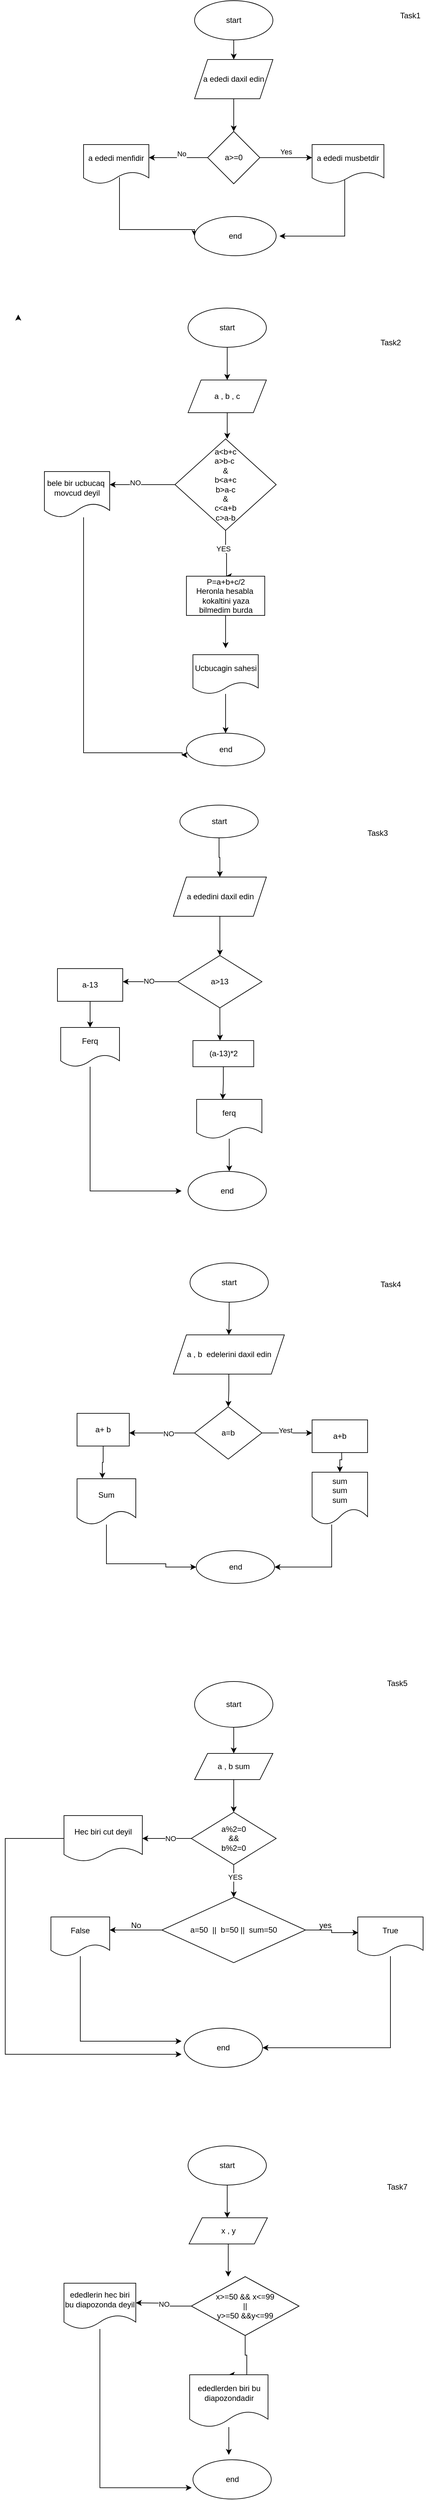 <mxfile version="22.1.8" type="device">
  <diagram name="Page-1" id="ob75z8xXaZugc4zQimvd">
    <mxGraphModel dx="1050" dy="522" grid="1" gridSize="10" guides="1" tooltips="1" connect="1" arrows="1" fold="1" page="1" pageScale="1" pageWidth="850" pageHeight="1100" math="0" shadow="0">
      <root>
        <mxCell id="0" />
        <mxCell id="1" parent="0" />
        <mxCell id="2jEyeMEA7Xcbfig8s42V-2" style="edgeStyle=orthogonalEdgeStyle;rounded=0;orthogonalLoop=1;jettySize=auto;html=1;" parent="1" source="2jEyeMEA7Xcbfig8s42V-1" edge="1">
          <mxGeometry relative="1" as="geometry">
            <mxPoint x="420" y="110" as="targetPoint" />
          </mxGeometry>
        </mxCell>
        <mxCell id="2jEyeMEA7Xcbfig8s42V-1" value="start" style="ellipse;whiteSpace=wrap;html=1;" parent="1" vertex="1">
          <mxGeometry x="360" y="20" width="120" height="60" as="geometry" />
        </mxCell>
        <mxCell id="2jEyeMEA7Xcbfig8s42V-17" style="edgeStyle=orthogonalEdgeStyle;rounded=0;orthogonalLoop=1;jettySize=auto;html=1;entryX=0;entryY=0.5;entryDx=0;entryDy=0;" parent="1" target="2jEyeMEA7Xcbfig8s42V-16" edge="1">
          <mxGeometry relative="1" as="geometry">
            <mxPoint x="245" y="380" as="targetPoint" />
            <Array as="points">
              <mxPoint x="245" y="370" />
            </Array>
            <mxPoint x="245" y="290" as="sourcePoint" />
          </mxGeometry>
        </mxCell>
        <mxCell id="2jEyeMEA7Xcbfig8s42V-9" style="edgeStyle=orthogonalEdgeStyle;rounded=0;orthogonalLoop=1;jettySize=auto;html=1;exitX=0.5;exitY=1;exitDx=0;exitDy=0;entryX=0.5;entryY=0;entryDx=0;entryDy=0;" parent="1" source="2jEyeMEA7Xcbfig8s42V-5" target="2jEyeMEA7Xcbfig8s42V-7" edge="1">
          <mxGeometry relative="1" as="geometry" />
        </mxCell>
        <mxCell id="2jEyeMEA7Xcbfig8s42V-5" value="a ededi daxil edin" style="shape=parallelogram;perimeter=parallelogramPerimeter;whiteSpace=wrap;html=1;fixedSize=1;" parent="1" vertex="1">
          <mxGeometry x="360" y="110" width="120" height="60" as="geometry" />
        </mxCell>
        <mxCell id="2jEyeMEA7Xcbfig8s42V-10" style="edgeStyle=orthogonalEdgeStyle;rounded=0;orthogonalLoop=1;jettySize=auto;html=1;" parent="1" source="2jEyeMEA7Xcbfig8s42V-7" edge="1">
          <mxGeometry relative="1" as="geometry">
            <mxPoint x="290" y="260" as="targetPoint" />
          </mxGeometry>
        </mxCell>
        <mxCell id="2jEyeMEA7Xcbfig8s42V-11" value="No" style="edgeLabel;html=1;align=center;verticalAlign=middle;resizable=0;points=[];" parent="2jEyeMEA7Xcbfig8s42V-10" vertex="1" connectable="0">
          <mxGeometry x="-0.112" y="-6" relative="1" as="geometry">
            <mxPoint as="offset" />
          </mxGeometry>
        </mxCell>
        <mxCell id="2jEyeMEA7Xcbfig8s42V-13" style="edgeStyle=orthogonalEdgeStyle;rounded=0;orthogonalLoop=1;jettySize=auto;html=1;exitX=1;exitY=0.5;exitDx=0;exitDy=0;" parent="1" source="2jEyeMEA7Xcbfig8s42V-7" edge="1">
          <mxGeometry relative="1" as="geometry">
            <mxPoint x="540" y="260" as="targetPoint" />
          </mxGeometry>
        </mxCell>
        <mxCell id="2jEyeMEA7Xcbfig8s42V-14" value="Yes" style="edgeLabel;html=1;align=center;verticalAlign=middle;resizable=0;points=[];" parent="2jEyeMEA7Xcbfig8s42V-13" vertex="1" connectable="0">
          <mxGeometry x="-0.011" y="9" relative="1" as="geometry">
            <mxPoint x="-9" y="-9" as="offset" />
          </mxGeometry>
        </mxCell>
        <mxCell id="2jEyeMEA7Xcbfig8s42V-7" value="a&amp;gt;=0" style="rhombus;whiteSpace=wrap;html=1;" parent="1" vertex="1">
          <mxGeometry x="380" y="220" width="80" height="80" as="geometry" />
        </mxCell>
        <mxCell id="2jEyeMEA7Xcbfig8s42V-20" style="edgeStyle=orthogonalEdgeStyle;rounded=0;orthogonalLoop=1;jettySize=auto;html=1;" parent="1" edge="1">
          <mxGeometry relative="1" as="geometry">
            <mxPoint x="490" y="380" as="targetPoint" />
            <Array as="points">
              <mxPoint x="590" y="380" />
            </Array>
            <mxPoint x="590" y="290" as="sourcePoint" />
          </mxGeometry>
        </mxCell>
        <mxCell id="2jEyeMEA7Xcbfig8s42V-16" value="end" style="ellipse;whiteSpace=wrap;html=1;" parent="1" vertex="1">
          <mxGeometry x="360" y="350" width="125" height="60" as="geometry" />
        </mxCell>
        <mxCell id="T3my3VKyAPF62jHyJU0w-1" value="a ededi menfidir" style="shape=document;whiteSpace=wrap;html=1;boundedLbl=1;" parent="1" vertex="1">
          <mxGeometry x="190" y="240" width="100" height="60" as="geometry" />
        </mxCell>
        <mxCell id="T3my3VKyAPF62jHyJU0w-2" value="a ededi musbetdir" style="shape=document;whiteSpace=wrap;html=1;boundedLbl=1;" parent="1" vertex="1">
          <mxGeometry x="540" y="240" width="110" height="60" as="geometry" />
        </mxCell>
        <mxCell id="T3my3VKyAPF62jHyJU0w-4" style="edgeStyle=orthogonalEdgeStyle;rounded=0;orthogonalLoop=1;jettySize=auto;html=1;" parent="1" source="T3my3VKyAPF62jHyJU0w-3" edge="1">
          <mxGeometry relative="1" as="geometry">
            <mxPoint x="410" y="600" as="targetPoint" />
          </mxGeometry>
        </mxCell>
        <mxCell id="T3my3VKyAPF62jHyJU0w-3" value="start" style="ellipse;whiteSpace=wrap;html=1;" parent="1" vertex="1">
          <mxGeometry x="350" y="490" width="120" height="60" as="geometry" />
        </mxCell>
        <mxCell id="T3my3VKyAPF62jHyJU0w-7" style="edgeStyle=orthogonalEdgeStyle;rounded=0;orthogonalLoop=1;jettySize=auto;html=1;" parent="1" source="T3my3VKyAPF62jHyJU0w-5" edge="1">
          <mxGeometry relative="1" as="geometry">
            <mxPoint x="410" y="690" as="targetPoint" />
          </mxGeometry>
        </mxCell>
        <mxCell id="T3my3VKyAPF62jHyJU0w-5" value="a , b , c" style="shape=parallelogram;perimeter=parallelogramPerimeter;whiteSpace=wrap;html=1;fixedSize=1;" parent="1" vertex="1">
          <mxGeometry x="350" y="600" width="120" height="50" as="geometry" />
        </mxCell>
        <mxCell id="T3my3VKyAPF62jHyJU0w-8" style="edgeStyle=orthogonalEdgeStyle;rounded=0;orthogonalLoop=1;jettySize=auto;html=1;" parent="1" source="T3my3VKyAPF62jHyJU0w-6" edge="1">
          <mxGeometry relative="1" as="geometry">
            <mxPoint x="230" y="760" as="targetPoint" />
          </mxGeometry>
        </mxCell>
        <mxCell id="T3my3VKyAPF62jHyJU0w-9" value="NO" style="edgeLabel;html=1;align=center;verticalAlign=middle;resizable=0;points=[];" parent="T3my3VKyAPF62jHyJU0w-8" vertex="1" connectable="0">
          <mxGeometry x="0.219" y="-4" relative="1" as="geometry">
            <mxPoint as="offset" />
          </mxGeometry>
        </mxCell>
        <mxCell id="T3my3VKyAPF62jHyJU0w-20" style="edgeStyle=orthogonalEdgeStyle;rounded=0;orthogonalLoop=1;jettySize=auto;html=1;" parent="1" source="T3my3VKyAPF62jHyJU0w-6" edge="1">
          <mxGeometry relative="1" as="geometry">
            <mxPoint x="408" y="900" as="targetPoint" />
            <Array as="points">
              <mxPoint x="408" y="865" />
              <mxPoint x="409" y="865" />
            </Array>
          </mxGeometry>
        </mxCell>
        <mxCell id="T3my3VKyAPF62jHyJU0w-21" value="YES" style="edgeLabel;html=1;align=center;verticalAlign=middle;resizable=0;points=[];" parent="T3my3VKyAPF62jHyJU0w-20" vertex="1" connectable="0">
          <mxGeometry x="-0.223" y="-4" relative="1" as="geometry">
            <mxPoint as="offset" />
          </mxGeometry>
        </mxCell>
        <mxCell id="T3my3VKyAPF62jHyJU0w-6" value="a&amp;lt;b+c&lt;br&gt;a&amp;gt;b-c&amp;nbsp;&lt;br&gt;&amp;amp;&lt;br&gt;b&amp;lt;a+c&lt;br&gt;b&amp;gt;a-c&lt;br&gt;&amp;amp;&lt;br&gt;c&amp;lt;a+b&lt;br&gt;c&amp;gt;a-b" style="rhombus;whiteSpace=wrap;html=1;" parent="1" vertex="1">
          <mxGeometry x="330" y="690" width="155" height="140" as="geometry" />
        </mxCell>
        <mxCell id="T3my3VKyAPF62jHyJU0w-28" style="edgeStyle=orthogonalEdgeStyle;rounded=0;orthogonalLoop=1;jettySize=auto;html=1;" parent="1" edge="1">
          <mxGeometry relative="1" as="geometry">
            <mxPoint x="340" y="1173.2" as="targetPoint" />
            <mxPoint x="190" y="810" as="sourcePoint" />
            <Array as="points">
              <mxPoint x="190" y="1170" />
              <mxPoint x="341" y="1170" />
            </Array>
          </mxGeometry>
        </mxCell>
        <mxCell id="T3my3VKyAPF62jHyJU0w-17" value="bele bir ucbucaq&amp;nbsp;&lt;br&gt;movcud deyil" style="shape=document;whiteSpace=wrap;html=1;boundedLbl=1;" parent="1" vertex="1">
          <mxGeometry x="130" y="740" width="100" height="70" as="geometry" />
        </mxCell>
        <mxCell id="T3my3VKyAPF62jHyJU0w-18" style="edgeStyle=orthogonalEdgeStyle;rounded=0;orthogonalLoop=1;jettySize=auto;html=1;exitX=1;exitY=0.5;exitDx=0;exitDy=0;entryX=1;entryY=0.405;entryDx=0;entryDy=0;entryPerimeter=0;" parent="1" edge="1">
          <mxGeometry relative="1" as="geometry">
            <mxPoint x="90" y="507.6" as="sourcePoint" />
            <mxPoint x="90" y="500.0" as="targetPoint" />
          </mxGeometry>
        </mxCell>
        <mxCell id="T3my3VKyAPF62jHyJU0w-23" style="edgeStyle=orthogonalEdgeStyle;rounded=0;orthogonalLoop=1;jettySize=auto;html=1;" parent="1" source="T3my3VKyAPF62jHyJU0w-22" edge="1">
          <mxGeometry relative="1" as="geometry">
            <mxPoint x="407.5" y="1010" as="targetPoint" />
          </mxGeometry>
        </mxCell>
        <mxCell id="T3my3VKyAPF62jHyJU0w-22" value="P=a+b+c/2&lt;br&gt;Heronla hesabla&amp;nbsp;&lt;br&gt;kokaltini yaza bilmedim burda" style="rounded=0;whiteSpace=wrap;html=1;" parent="1" vertex="1">
          <mxGeometry x="347.5" y="900" width="120" height="60" as="geometry" />
        </mxCell>
        <mxCell id="T3my3VKyAPF62jHyJU0w-25" style="edgeStyle=orthogonalEdgeStyle;rounded=0;orthogonalLoop=1;jettySize=auto;html=1;" parent="1" source="T3my3VKyAPF62jHyJU0w-24" edge="1">
          <mxGeometry relative="1" as="geometry">
            <mxPoint x="407.5" y="1140" as="targetPoint" />
          </mxGeometry>
        </mxCell>
        <mxCell id="T3my3VKyAPF62jHyJU0w-24" value="Ucbucagin sahesi" style="shape=document;whiteSpace=wrap;html=1;boundedLbl=1;" parent="1" vertex="1">
          <mxGeometry x="357.5" y="1020" width="100" height="60" as="geometry" />
        </mxCell>
        <mxCell id="T3my3VKyAPF62jHyJU0w-27" value="end" style="ellipse;whiteSpace=wrap;html=1;" parent="1" vertex="1">
          <mxGeometry x="347.5" y="1140" width="120" height="50" as="geometry" />
        </mxCell>
        <mxCell id="T3my3VKyAPF62jHyJU0w-33" style="edgeStyle=orthogonalEdgeStyle;rounded=0;orthogonalLoop=1;jettySize=auto;html=1;exitX=0.5;exitY=1;exitDx=0;exitDy=0;" parent="1" source="T3my3VKyAPF62jHyJU0w-30" target="T3my3VKyAPF62jHyJU0w-34" edge="1">
          <mxGeometry relative="1" as="geometry">
            <mxPoint x="398" y="1360" as="targetPoint" />
          </mxGeometry>
        </mxCell>
        <mxCell id="T3my3VKyAPF62jHyJU0w-30" value="start" style="ellipse;whiteSpace=wrap;html=1;" parent="1" vertex="1">
          <mxGeometry x="337.5" y="1250" width="120" height="50" as="geometry" />
        </mxCell>
        <mxCell id="T3my3VKyAPF62jHyJU0w-35" style="edgeStyle=orthogonalEdgeStyle;rounded=0;orthogonalLoop=1;jettySize=auto;html=1;" parent="1" source="T3my3VKyAPF62jHyJU0w-34" target="T3my3VKyAPF62jHyJU0w-36" edge="1">
          <mxGeometry relative="1" as="geometry">
            <mxPoint x="398.75" y="1480" as="targetPoint" />
          </mxGeometry>
        </mxCell>
        <mxCell id="T3my3VKyAPF62jHyJU0w-34" value="a ededini daxil edin" style="shape=parallelogram;perimeter=parallelogramPerimeter;whiteSpace=wrap;html=1;fixedSize=1;" parent="1" vertex="1">
          <mxGeometry x="327.5" y="1360" width="142.5" height="60" as="geometry" />
        </mxCell>
        <mxCell id="T3my3VKyAPF62jHyJU0w-39" style="edgeStyle=orthogonalEdgeStyle;rounded=0;orthogonalLoop=1;jettySize=auto;html=1;" parent="1" source="T3my3VKyAPF62jHyJU0w-36" edge="1">
          <mxGeometry relative="1" as="geometry">
            <mxPoint x="250" y="1520" as="targetPoint" />
          </mxGeometry>
        </mxCell>
        <mxCell id="T3my3VKyAPF62jHyJU0w-40" value="NO" style="edgeLabel;html=1;align=center;verticalAlign=middle;resizable=0;points=[];" parent="T3my3VKyAPF62jHyJU0w-39" vertex="1" connectable="0">
          <mxGeometry x="-0.018" y="-2" relative="1" as="geometry">
            <mxPoint x="-1" y="-1" as="offset" />
          </mxGeometry>
        </mxCell>
        <mxCell id="T3my3VKyAPF62jHyJU0w-43" style="edgeStyle=orthogonalEdgeStyle;rounded=0;orthogonalLoop=1;jettySize=auto;html=1;exitX=0.5;exitY=1;exitDx=0;exitDy=0;" parent="1" source="T3my3VKyAPF62jHyJU0w-36" edge="1">
          <mxGeometry relative="1" as="geometry">
            <mxPoint x="399" y="1610" as="targetPoint" />
          </mxGeometry>
        </mxCell>
        <mxCell id="T3my3VKyAPF62jHyJU0w-36" value="a&amp;gt;13" style="rhombus;whiteSpace=wrap;html=1;" parent="1" vertex="1">
          <mxGeometry x="334.38" y="1480" width="128.75" height="80" as="geometry" />
        </mxCell>
        <mxCell id="T3my3VKyAPF62jHyJU0w-48" style="edgeStyle=orthogonalEdgeStyle;rounded=0;orthogonalLoop=1;jettySize=auto;html=1;exitX=0.5;exitY=1;exitDx=0;exitDy=0;" parent="1" source="T3my3VKyAPF62jHyJU0w-42" target="T3my3VKyAPF62jHyJU0w-47" edge="1">
          <mxGeometry relative="1" as="geometry" />
        </mxCell>
        <mxCell id="T3my3VKyAPF62jHyJU0w-42" value="a-13" style="rounded=0;whiteSpace=wrap;html=1;" parent="1" vertex="1">
          <mxGeometry x="150" y="1500" width="100" height="50" as="geometry" />
        </mxCell>
        <mxCell id="T3my3VKyAPF62jHyJU0w-45" style="edgeStyle=orthogonalEdgeStyle;rounded=0;orthogonalLoop=1;jettySize=auto;html=1;" parent="1" source="T3my3VKyAPF62jHyJU0w-44" edge="1">
          <mxGeometry relative="1" as="geometry">
            <mxPoint x="403.1" y="1700" as="targetPoint" />
          </mxGeometry>
        </mxCell>
        <mxCell id="T3my3VKyAPF62jHyJU0w-44" value="(a-13)*2" style="rounded=0;whiteSpace=wrap;html=1;" parent="1" vertex="1">
          <mxGeometry x="357.5" y="1610" width="93.13" height="40" as="geometry" />
        </mxCell>
        <mxCell id="T3my3VKyAPF62jHyJU0w-52" style="edgeStyle=orthogonalEdgeStyle;rounded=0;orthogonalLoop=1;jettySize=auto;html=1;" parent="1" source="T3my3VKyAPF62jHyJU0w-47" edge="1">
          <mxGeometry relative="1" as="geometry">
            <mxPoint x="340" y="1840" as="targetPoint" />
            <Array as="points">
              <mxPoint x="200" y="1840" />
            </Array>
          </mxGeometry>
        </mxCell>
        <mxCell id="T3my3VKyAPF62jHyJU0w-47" value="Ferq" style="shape=document;whiteSpace=wrap;html=1;boundedLbl=1;" parent="1" vertex="1">
          <mxGeometry x="155" y="1590" width="90" height="60" as="geometry" />
        </mxCell>
        <mxCell id="T3my3VKyAPF62jHyJU0w-51" style="edgeStyle=orthogonalEdgeStyle;rounded=0;orthogonalLoop=1;jettySize=auto;html=1;" parent="1" source="T3my3VKyAPF62jHyJU0w-49" edge="1">
          <mxGeometry relative="1" as="geometry">
            <mxPoint x="413.13" y="1810" as="targetPoint" />
          </mxGeometry>
        </mxCell>
        <mxCell id="T3my3VKyAPF62jHyJU0w-49" value="ferq" style="shape=document;whiteSpace=wrap;html=1;boundedLbl=1;" parent="1" vertex="1">
          <mxGeometry x="363.13" y="1700" width="100" height="60" as="geometry" />
        </mxCell>
        <mxCell id="T3my3VKyAPF62jHyJU0w-56" value="end" style="ellipse;whiteSpace=wrap;html=1;" parent="1" vertex="1">
          <mxGeometry x="350" y="1810" width="120" height="60" as="geometry" />
        </mxCell>
        <mxCell id="T3my3VKyAPF62jHyJU0w-59" style="edgeStyle=orthogonalEdgeStyle;rounded=0;orthogonalLoop=1;jettySize=auto;html=1;" parent="1" source="T3my3VKyAPF62jHyJU0w-57" target="T3my3VKyAPF62jHyJU0w-60" edge="1">
          <mxGeometry relative="1" as="geometry">
            <mxPoint x="413" y="2060" as="targetPoint" />
          </mxGeometry>
        </mxCell>
        <mxCell id="T3my3VKyAPF62jHyJU0w-57" value="start" style="ellipse;whiteSpace=wrap;html=1;" parent="1" vertex="1">
          <mxGeometry x="353" y="1950" width="120" height="60" as="geometry" />
        </mxCell>
        <mxCell id="T3my3VKyAPF62jHyJU0w-62" style="edgeStyle=orthogonalEdgeStyle;rounded=0;orthogonalLoop=1;jettySize=auto;html=1;exitX=0.5;exitY=1;exitDx=0;exitDy=0;entryX=0.5;entryY=0;entryDx=0;entryDy=0;" parent="1" source="T3my3VKyAPF62jHyJU0w-60" target="T3my3VKyAPF62jHyJU0w-61" edge="1">
          <mxGeometry relative="1" as="geometry" />
        </mxCell>
        <mxCell id="T3my3VKyAPF62jHyJU0w-60" value="a , b&amp;nbsp; edelerini daxil edin" style="shape=parallelogram;perimeter=parallelogramPerimeter;whiteSpace=wrap;html=1;fixedSize=1;" parent="1" vertex="1">
          <mxGeometry x="327.5" y="2060" width="170" height="60" as="geometry" />
        </mxCell>
        <mxCell id="T3my3VKyAPF62jHyJU0w-63" style="edgeStyle=orthogonalEdgeStyle;rounded=0;orthogonalLoop=1;jettySize=auto;html=1;" parent="1" source="T3my3VKyAPF62jHyJU0w-61" edge="1">
          <mxGeometry relative="1" as="geometry">
            <mxPoint x="260" y="2210" as="targetPoint" />
          </mxGeometry>
        </mxCell>
        <mxCell id="T3my3VKyAPF62jHyJU0w-65" value="NO" style="edgeLabel;html=1;align=center;verticalAlign=middle;resizable=0;points=[];" parent="T3my3VKyAPF62jHyJU0w-63" vertex="1" connectable="0">
          <mxGeometry x="-0.188" y="1" relative="1" as="geometry">
            <mxPoint x="1" as="offset" />
          </mxGeometry>
        </mxCell>
        <mxCell id="T3my3VKyAPF62jHyJU0w-69" style="edgeStyle=orthogonalEdgeStyle;rounded=0;orthogonalLoop=1;jettySize=auto;html=1;exitX=1;exitY=0.5;exitDx=0;exitDy=0;" parent="1" source="T3my3VKyAPF62jHyJU0w-61" edge="1">
          <mxGeometry relative="1" as="geometry">
            <mxPoint x="540" y="2210" as="targetPoint" />
          </mxGeometry>
        </mxCell>
        <mxCell id="T3my3VKyAPF62jHyJU0w-71" value="Yest" style="edgeLabel;html=1;align=center;verticalAlign=middle;resizable=0;points=[];" parent="T3my3VKyAPF62jHyJU0w-69" vertex="1" connectable="0">
          <mxGeometry x="-0.016" y="2" relative="1" as="geometry">
            <mxPoint x="-2" y="-2" as="offset" />
          </mxGeometry>
        </mxCell>
        <mxCell id="T3my3VKyAPF62jHyJU0w-61" value="a=b" style="rhombus;whiteSpace=wrap;html=1;" parent="1" vertex="1">
          <mxGeometry x="360" y="2170" width="103.13" height="80" as="geometry" />
        </mxCell>
        <mxCell id="T3my3VKyAPF62jHyJU0w-66" value="a+ b" style="rounded=0;whiteSpace=wrap;html=1;" parent="1" vertex="1">
          <mxGeometry x="180" y="2180" width="80" height="50" as="geometry" />
        </mxCell>
        <mxCell id="T3my3VKyAPF62jHyJU0w-77" style="edgeStyle=orthogonalEdgeStyle;rounded=0;orthogonalLoop=1;jettySize=auto;html=1;entryX=0;entryY=0.5;entryDx=0;entryDy=0;" parent="1" source="T3my3VKyAPF62jHyJU0w-67" target="T3my3VKyAPF62jHyJU0w-75" edge="1">
          <mxGeometry relative="1" as="geometry">
            <Array as="points">
              <mxPoint x="225" y="2410" />
              <mxPoint x="316" y="2410" />
              <mxPoint x="316" y="2415" />
            </Array>
          </mxGeometry>
        </mxCell>
        <mxCell id="T3my3VKyAPF62jHyJU0w-67" value="Sum" style="shape=document;whiteSpace=wrap;html=1;boundedLbl=1;" parent="1" vertex="1">
          <mxGeometry x="180" y="2280" width="90" height="70" as="geometry" />
        </mxCell>
        <mxCell id="T3my3VKyAPF62jHyJU0w-68" style="edgeStyle=orthogonalEdgeStyle;rounded=0;orthogonalLoop=1;jettySize=auto;html=1;entryX=0.431;entryY=-0.006;entryDx=0;entryDy=0;entryPerimeter=0;" parent="1" source="T3my3VKyAPF62jHyJU0w-66" target="T3my3VKyAPF62jHyJU0w-67" edge="1">
          <mxGeometry relative="1" as="geometry" />
        </mxCell>
        <mxCell id="T3my3VKyAPF62jHyJU0w-72" style="edgeStyle=orthogonalEdgeStyle;rounded=0;orthogonalLoop=1;jettySize=auto;html=1;" parent="1" target="T3my3VKyAPF62jHyJU0w-73" edge="1">
          <mxGeometry relative="1" as="geometry">
            <mxPoint x="585" y="2280" as="targetPoint" />
            <mxPoint x="585" y="2230" as="sourcePoint" />
          </mxGeometry>
        </mxCell>
        <mxCell id="T3my3VKyAPF62jHyJU0w-74" style="edgeStyle=orthogonalEdgeStyle;rounded=0;orthogonalLoop=1;jettySize=auto;html=1;" parent="1" source="T3my3VKyAPF62jHyJU0w-73" target="T3my3VKyAPF62jHyJU0w-75" edge="1">
          <mxGeometry relative="1" as="geometry">
            <mxPoint x="582.5" y="2370" as="targetPoint" />
            <Array as="points">
              <mxPoint x="570" y="2415" />
            </Array>
          </mxGeometry>
        </mxCell>
        <mxCell id="T3my3VKyAPF62jHyJU0w-73" value="sum&lt;br&gt;sum&lt;br&gt;sum" style="shape=document;whiteSpace=wrap;html=1;boundedLbl=1;" parent="1" vertex="1">
          <mxGeometry x="540" y="2270" width="85" height="80" as="geometry" />
        </mxCell>
        <mxCell id="T3my3VKyAPF62jHyJU0w-75" value="end" style="ellipse;whiteSpace=wrap;html=1;" parent="1" vertex="1">
          <mxGeometry x="362.5" y="2390" width="120" height="50" as="geometry" />
        </mxCell>
        <mxCell id="T3my3VKyAPF62jHyJU0w-76" value="a+b" style="rounded=0;whiteSpace=wrap;html=1;" parent="1" vertex="1">
          <mxGeometry x="540" y="2190" width="85" height="50" as="geometry" />
        </mxCell>
        <mxCell id="nTXpjfpvTho-6I5-h1e2-2" style="edgeStyle=orthogonalEdgeStyle;rounded=0;orthogonalLoop=1;jettySize=auto;html=1;" parent="1" source="nTXpjfpvTho-6I5-h1e2-1" edge="1">
          <mxGeometry relative="1" as="geometry">
            <mxPoint x="420" y="2700" as="targetPoint" />
          </mxGeometry>
        </mxCell>
        <mxCell id="nTXpjfpvTho-6I5-h1e2-1" value="start" style="ellipse;whiteSpace=wrap;html=1;" parent="1" vertex="1">
          <mxGeometry x="360" y="2590" width="120" height="70" as="geometry" />
        </mxCell>
        <mxCell id="nTXpjfpvTho-6I5-h1e2-5" style="edgeStyle=orthogonalEdgeStyle;rounded=0;orthogonalLoop=1;jettySize=auto;html=1;" parent="1" source="nTXpjfpvTho-6I5-h1e2-3" target="nTXpjfpvTho-6I5-h1e2-4" edge="1">
          <mxGeometry relative="1" as="geometry" />
        </mxCell>
        <mxCell id="nTXpjfpvTho-6I5-h1e2-3" value="a , b sum" style="shape=parallelogram;perimeter=parallelogramPerimeter;whiteSpace=wrap;html=1;fixedSize=1;" parent="1" vertex="1">
          <mxGeometry x="360" y="2700" width="120" height="40" as="geometry" />
        </mxCell>
        <mxCell id="nTXpjfpvTho-6I5-h1e2-7" style="edgeStyle=orthogonalEdgeStyle;rounded=0;orthogonalLoop=1;jettySize=auto;html=1;entryX=0.5;entryY=0;entryDx=0;entryDy=0;" parent="1" source="nTXpjfpvTho-6I5-h1e2-4" target="nTXpjfpvTho-6I5-h1e2-6" edge="1">
          <mxGeometry relative="1" as="geometry" />
        </mxCell>
        <mxCell id="nTXpjfpvTho-6I5-h1e2-8" value="YES" style="edgeLabel;html=1;align=center;verticalAlign=middle;resizable=0;points=[];" parent="nTXpjfpvTho-6I5-h1e2-7" vertex="1" connectable="0">
          <mxGeometry x="-0.24" y="2" relative="1" as="geometry">
            <mxPoint as="offset" />
          </mxGeometry>
        </mxCell>
        <mxCell id="nTXpjfpvTho-6I5-h1e2-9" style="edgeStyle=orthogonalEdgeStyle;rounded=0;orthogonalLoop=1;jettySize=auto;html=1;" parent="1" source="nTXpjfpvTho-6I5-h1e2-4" target="nTXpjfpvTho-6I5-h1e2-10" edge="1">
          <mxGeometry relative="1" as="geometry">
            <mxPoint x="260" y="2830" as="targetPoint" />
          </mxGeometry>
        </mxCell>
        <mxCell id="nTXpjfpvTho-6I5-h1e2-11" value="NO" style="edgeLabel;html=1;align=center;verticalAlign=middle;resizable=0;points=[];" parent="nTXpjfpvTho-6I5-h1e2-9" vertex="1" connectable="0">
          <mxGeometry x="-0.152" relative="1" as="geometry">
            <mxPoint as="offset" />
          </mxGeometry>
        </mxCell>
        <mxCell id="nTXpjfpvTho-6I5-h1e2-4" value="a%2=0&lt;br&gt;&amp;amp;&amp;amp;&lt;br&gt;b%2=0" style="rhombus;whiteSpace=wrap;html=1;" parent="1" vertex="1">
          <mxGeometry x="355" y="2790" width="130" height="80" as="geometry" />
        </mxCell>
        <mxCell id="nTXpjfpvTho-6I5-h1e2-16" style="edgeStyle=orthogonalEdgeStyle;rounded=0;orthogonalLoop=1;jettySize=auto;html=1;" parent="1" source="nTXpjfpvTho-6I5-h1e2-6" edge="1">
          <mxGeometry relative="1" as="geometry">
            <mxPoint x="230" y="2970" as="targetPoint" />
          </mxGeometry>
        </mxCell>
        <mxCell id="nTXpjfpvTho-6I5-h1e2-6" value="a=50&amp;nbsp; ||&amp;nbsp; b=50 ||&amp;nbsp; sum=50" style="rhombus;whiteSpace=wrap;html=1;" parent="1" vertex="1">
          <mxGeometry x="310" y="2920" width="220" height="100" as="geometry" />
        </mxCell>
        <mxCell id="nTXpjfpvTho-6I5-h1e2-23" style="edgeStyle=orthogonalEdgeStyle;rounded=0;orthogonalLoop=1;jettySize=auto;html=1;" parent="1" source="nTXpjfpvTho-6I5-h1e2-10" edge="1">
          <mxGeometry relative="1" as="geometry">
            <mxPoint x="340" y="3160" as="targetPoint" />
            <Array as="points">
              <mxPoint x="70" y="2830" />
              <mxPoint x="70" y="3160" />
            </Array>
          </mxGeometry>
        </mxCell>
        <mxCell id="nTXpjfpvTho-6I5-h1e2-10" value="Hec biri cut deyil" style="shape=document;whiteSpace=wrap;html=1;boundedLbl=1;" parent="1" vertex="1">
          <mxGeometry x="160" y="2795" width="120" height="70" as="geometry" />
        </mxCell>
        <mxCell id="nTXpjfpvTho-6I5-h1e2-24" style="edgeStyle=orthogonalEdgeStyle;rounded=0;orthogonalLoop=1;jettySize=auto;html=1;entryX=1;entryY=0.5;entryDx=0;entryDy=0;" parent="1" source="nTXpjfpvTho-6I5-h1e2-13" target="nTXpjfpvTho-6I5-h1e2-21" edge="1">
          <mxGeometry relative="1" as="geometry">
            <mxPoint x="480" y="3160" as="targetPoint" />
            <Array as="points">
              <mxPoint x="660" y="3150" />
            </Array>
          </mxGeometry>
        </mxCell>
        <mxCell id="nTXpjfpvTho-6I5-h1e2-13" value="True" style="shape=document;whiteSpace=wrap;html=1;boundedLbl=1;" parent="1" vertex="1">
          <mxGeometry x="610" y="2950" width="100" height="60" as="geometry" />
        </mxCell>
        <mxCell id="nTXpjfpvTho-6I5-h1e2-14" style="edgeStyle=orthogonalEdgeStyle;rounded=0;orthogonalLoop=1;jettySize=auto;html=1;entryX=0.008;entryY=0.4;entryDx=0;entryDy=0;entryPerimeter=0;" parent="1" source="nTXpjfpvTho-6I5-h1e2-6" target="nTXpjfpvTho-6I5-h1e2-13" edge="1">
          <mxGeometry relative="1" as="geometry" />
        </mxCell>
        <mxCell id="nTXpjfpvTho-6I5-h1e2-15" value="yes" style="text;html=1;align=center;verticalAlign=middle;resizable=0;points=[];autosize=1;strokeColor=none;fillColor=none;" parent="1" vertex="1">
          <mxGeometry x="540" y="2948" width="40" height="30" as="geometry" />
        </mxCell>
        <mxCell id="nTXpjfpvTho-6I5-h1e2-17" value="No" style="text;html=1;align=center;verticalAlign=middle;resizable=0;points=[];autosize=1;strokeColor=none;fillColor=none;" parent="1" vertex="1">
          <mxGeometry x="250" y="2948" width="40" height="30" as="geometry" />
        </mxCell>
        <mxCell id="nTXpjfpvTho-6I5-h1e2-25" style="edgeStyle=orthogonalEdgeStyle;rounded=0;orthogonalLoop=1;jettySize=auto;html=1;" parent="1" source="nTXpjfpvTho-6I5-h1e2-18" edge="1">
          <mxGeometry relative="1" as="geometry">
            <mxPoint x="340" y="3140" as="targetPoint" />
            <Array as="points">
              <mxPoint x="185" y="3140" />
              <mxPoint x="271" y="3140" />
            </Array>
          </mxGeometry>
        </mxCell>
        <mxCell id="nTXpjfpvTho-6I5-h1e2-18" value="False" style="shape=document;whiteSpace=wrap;html=1;boundedLbl=1;" parent="1" vertex="1">
          <mxGeometry x="140" y="2950" width="90" height="60" as="geometry" />
        </mxCell>
        <mxCell id="nTXpjfpvTho-6I5-h1e2-20" style="edgeStyle=orthogonalEdgeStyle;rounded=0;orthogonalLoop=1;jettySize=auto;html=1;entryX=0.5;entryY=0;entryDx=0;entryDy=0;" parent="1" edge="1">
          <mxGeometry relative="1" as="geometry">
            <mxPoint x="415.785" y="3110" as="sourcePoint" />
            <mxPoint x="415.785" y="3110" as="targetPoint" />
          </mxGeometry>
        </mxCell>
        <mxCell id="nTXpjfpvTho-6I5-h1e2-21" value="end" style="ellipse;whiteSpace=wrap;html=1;" parent="1" vertex="1">
          <mxGeometry x="344.07" y="3120" width="120" height="60" as="geometry" />
        </mxCell>
        <mxCell id="nTXpjfpvTho-6I5-h1e2-28" style="edgeStyle=orthogonalEdgeStyle;rounded=0;orthogonalLoop=1;jettySize=auto;html=1;" parent="1" source="nTXpjfpvTho-6I5-h1e2-26" edge="1">
          <mxGeometry relative="1" as="geometry">
            <mxPoint x="410" y="3410" as="targetPoint" />
          </mxGeometry>
        </mxCell>
        <mxCell id="nTXpjfpvTho-6I5-h1e2-26" value="start" style="ellipse;whiteSpace=wrap;html=1;" parent="1" vertex="1">
          <mxGeometry x="350" y="3300" width="120" height="60" as="geometry" />
        </mxCell>
        <mxCell id="nTXpjfpvTho-6I5-h1e2-31" style="edgeStyle=orthogonalEdgeStyle;rounded=0;orthogonalLoop=1;jettySize=auto;html=1;" parent="1" source="nTXpjfpvTho-6I5-h1e2-29" edge="1">
          <mxGeometry relative="1" as="geometry">
            <mxPoint x="411.57" y="3500" as="targetPoint" />
          </mxGeometry>
        </mxCell>
        <mxCell id="nTXpjfpvTho-6I5-h1e2-29" value="&amp;nbsp;x , y&amp;nbsp;" style="shape=parallelogram;perimeter=parallelogramPerimeter;whiteSpace=wrap;html=1;fixedSize=1;" parent="1" vertex="1">
          <mxGeometry x="351.57" y="3410" width="120" height="40" as="geometry" />
        </mxCell>
        <mxCell id="nTXpjfpvTho-6I5-h1e2-32" style="edgeStyle=orthogonalEdgeStyle;rounded=0;orthogonalLoop=1;jettySize=auto;html=1;exitX=0;exitY=0.5;exitDx=0;exitDy=0;" parent="1" source="nTXpjfpvTho-6I5-h1e2-30" edge="1">
          <mxGeometry relative="1" as="geometry">
            <mxPoint x="270" y="3540" as="targetPoint" />
          </mxGeometry>
        </mxCell>
        <mxCell id="nTXpjfpvTho-6I5-h1e2-33" value="NO" style="edgeLabel;html=1;align=center;verticalAlign=middle;resizable=0;points=[];" parent="nTXpjfpvTho-6I5-h1e2-32" vertex="1" connectable="0">
          <mxGeometry x="0.011" relative="1" as="geometry">
            <mxPoint as="offset" />
          </mxGeometry>
        </mxCell>
        <mxCell id="nTXpjfpvTho-6I5-h1e2-37" style="edgeStyle=orthogonalEdgeStyle;rounded=0;orthogonalLoop=1;jettySize=auto;html=1;entryX=0.5;entryY=0;entryDx=0;entryDy=0;" parent="1" source="nTXpjfpvTho-6I5-h1e2-30" target="nTXpjfpvTho-6I5-h1e2-36" edge="1">
          <mxGeometry relative="1" as="geometry">
            <Array as="points">
              <mxPoint x="438" y="3620" />
              <mxPoint x="440" y="3620" />
              <mxPoint x="440" y="3650" />
            </Array>
          </mxGeometry>
        </mxCell>
        <mxCell id="nTXpjfpvTho-6I5-h1e2-30" value="x&amp;gt;=50 &amp;amp;&amp;amp; x&amp;lt;=99&lt;br&gt;||&lt;br&gt;y&amp;gt;=50 &amp;amp;&amp;amp;y&amp;lt;=99" style="rhombus;whiteSpace=wrap;html=1;" parent="1" vertex="1">
          <mxGeometry x="355" y="3500" width="165" height="90" as="geometry" />
        </mxCell>
        <mxCell id="nTXpjfpvTho-6I5-h1e2-40" style="edgeStyle=orthogonalEdgeStyle;rounded=0;orthogonalLoop=1;jettySize=auto;html=1;entryX=-0.016;entryY=0.713;entryDx=0;entryDy=0;entryPerimeter=0;" parent="1" source="nTXpjfpvTho-6I5-h1e2-34" target="nTXpjfpvTho-6I5-h1e2-38" edge="1">
          <mxGeometry relative="1" as="geometry">
            <mxPoint x="270" y="3840" as="targetPoint" />
            <Array as="points">
              <mxPoint x="215" y="3823" />
            </Array>
          </mxGeometry>
        </mxCell>
        <mxCell id="nTXpjfpvTho-6I5-h1e2-34" value="ededlerin hec biri bu diapozonda deyil" style="shape=document;whiteSpace=wrap;html=1;boundedLbl=1;" parent="1" vertex="1">
          <mxGeometry x="160" y="3510" width="110" height="70" as="geometry" />
        </mxCell>
        <mxCell id="nTXpjfpvTho-6I5-h1e2-36" value="ededlerden biri bu diapozondadir" style="shape=document;whiteSpace=wrap;html=1;boundedLbl=1;" parent="1" vertex="1">
          <mxGeometry x="352.5" y="3650" width="120" height="80" as="geometry" />
        </mxCell>
        <mxCell id="nTXpjfpvTho-6I5-h1e2-38" value="end" style="ellipse;whiteSpace=wrap;html=1;" parent="1" vertex="1">
          <mxGeometry x="357.5" y="3780" width="120" height="60" as="geometry" />
        </mxCell>
        <mxCell id="nTXpjfpvTho-6I5-h1e2-39" style="edgeStyle=orthogonalEdgeStyle;rounded=0;orthogonalLoop=1;jettySize=auto;html=1;entryX=0.458;entryY=-0.125;entryDx=0;entryDy=0;entryPerimeter=0;" parent="1" source="nTXpjfpvTho-6I5-h1e2-36" target="nTXpjfpvTho-6I5-h1e2-38" edge="1">
          <mxGeometry relative="1" as="geometry" />
        </mxCell>
        <mxCell id="nTXpjfpvTho-6I5-h1e2-41" value="Task7" style="text;html=1;align=center;verticalAlign=middle;resizable=0;points=[];autosize=1;strokeColor=none;fillColor=none;" parent="1" vertex="1">
          <mxGeometry x="645" y="3348" width="50" height="30" as="geometry" />
        </mxCell>
        <mxCell id="nTXpjfpvTho-6I5-h1e2-42" value="Task5" style="text;html=1;align=center;verticalAlign=middle;resizable=0;points=[];autosize=1;strokeColor=none;fillColor=none;" parent="1" vertex="1">
          <mxGeometry x="645" y="2578" width="50" height="30" as="geometry" />
        </mxCell>
        <mxCell id="nTXpjfpvTho-6I5-h1e2-43" value="Task4" style="text;html=1;align=center;verticalAlign=middle;resizable=0;points=[];autosize=1;strokeColor=none;fillColor=none;" parent="1" vertex="1">
          <mxGeometry x="635" y="1968" width="50" height="30" as="geometry" />
        </mxCell>
        <mxCell id="nTXpjfpvTho-6I5-h1e2-44" value="Task3" style="text;html=1;align=center;verticalAlign=middle;resizable=0;points=[];autosize=1;strokeColor=none;fillColor=none;" parent="1" vertex="1">
          <mxGeometry x="615" y="1278" width="50" height="30" as="geometry" />
        </mxCell>
        <mxCell id="nTXpjfpvTho-6I5-h1e2-45" value="Task2" style="text;html=1;align=center;verticalAlign=middle;resizable=0;points=[];autosize=1;strokeColor=none;fillColor=none;" parent="1" vertex="1">
          <mxGeometry x="635" y="528" width="50" height="30" as="geometry" />
        </mxCell>
        <mxCell id="nTXpjfpvTho-6I5-h1e2-46" value="Task1" style="text;html=1;align=center;verticalAlign=middle;resizable=0;points=[];autosize=1;strokeColor=none;fillColor=none;" parent="1" vertex="1">
          <mxGeometry x="665" y="28" width="50" height="30" as="geometry" />
        </mxCell>
      </root>
    </mxGraphModel>
  </diagram>
</mxfile>

